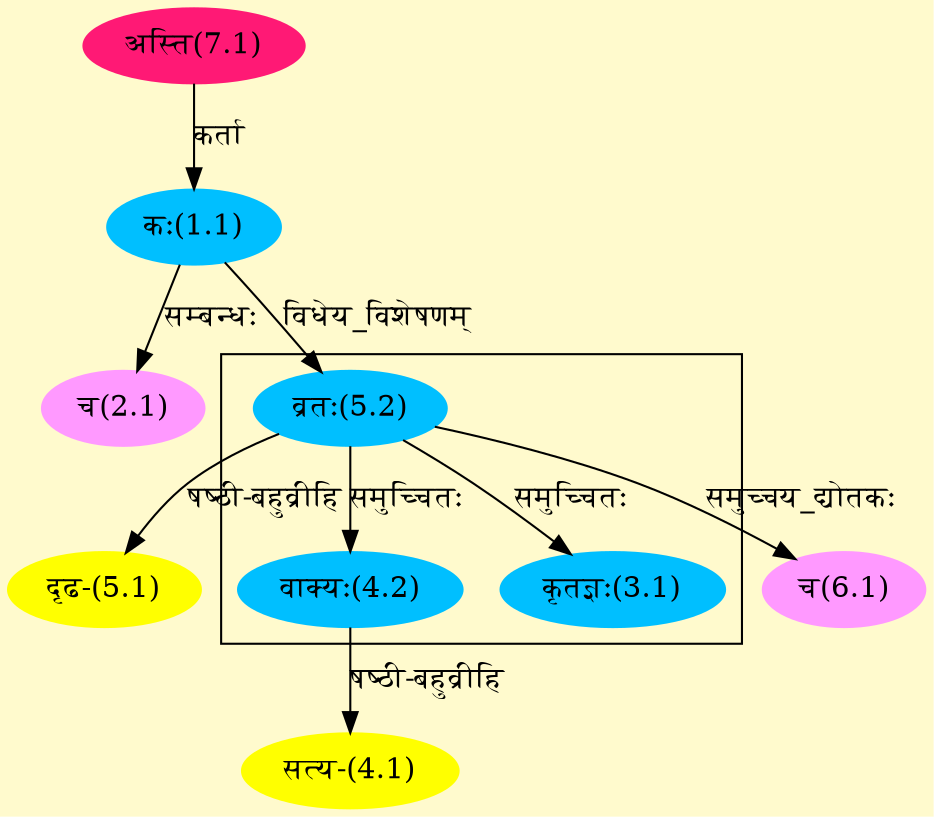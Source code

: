 digraph G{
rankdir=BT;
 compound=true;
 bgcolor="lemonchiffon1";

subgraph cluster_1{
Node3_1 [style=filled, color="#00BFFF" label = "कृतज्ञः(3.1)"]
Node5_2 [style=filled, color="#00BFFF" label = "व्रतः(5.2)"]
Node4_2 [style=filled, color="#00BFFF" label = "वाक्यः(4.2)"]

}
Node1_1 [style=filled, color="#00BFFF" label = "कः(1.1)"]
Node7_1 [style=filled, color="#FF1975" label = "अस्ति(7.1)"]
Node2_1 [style=filled, color="#FF99FF" label = "च(2.1)"]
Node4_1 [style=filled, color="#FFFF00" label = "सत्य-(4.1)"]
Node4_2 [style=filled, color="#00BFFF" label = "वाक्यः(4.2)"]
Node5_1 [style=filled, color="#FFFF00" label = "दृढ-(5.1)"]
Node5_2 [style=filled, color="#00BFFF" label = "व्रतः(5.2)"]
Node6_1 [style=filled, color="#FF99FF" label = "च(6.1)"]
/* Start of Relations section */

Node1_1 -> Node7_1 [  label="कर्ता"  dir="back" ]
Node2_1 -> Node1_1 [  label="सम्बन्धः"  dir="back" ]
Node3_1 -> Node5_2 [  label="समुच्चितः"  dir="back" ]
Node4_1 -> Node4_2 [  label="षष्ठी-बहुव्रीहि"  dir="back" ]
Node4_2 -> Node5_2 [  label="समुच्चितः"  dir="back" ]
Node5_1 -> Node5_2 [  label="षष्ठी-बहुव्रीहि"  dir="back" ]
Node5_2 -> Node1_1 [  label="विधेय_विशेषणम्"  dir="back" ]
Node6_1 -> Node5_2 [  label="समुच्चय_द्योतकः"  dir="back" ]
}
